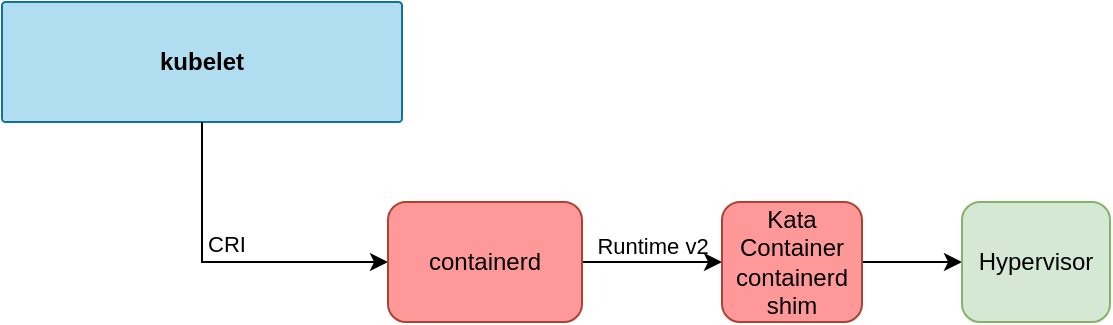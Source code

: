 <mxfile version="12.2.4" pages="1"><diagram id="e7RY_nwocITuE6fXIrLG" name="Pagina-1"><mxGraphModel dx="1260" dy="668" grid="1" gridSize="10" guides="1" tooltips="1" connect="1" arrows="1" fold="1" page="1" pageScale="1" pageWidth="827" pageHeight="1169" math="0" shadow="0"><root><mxCell id="0"/><mxCell id="1" parent="0"/><mxCell id="_a4V93lNjSQjo_0iRL-n-19" value="&lt;b&gt;kubelet&lt;/b&gt;" style="rounded=1;whiteSpace=wrap;html=1;verticalAlign=middle;fillColor=#b1ddf0;strokeColor=#10739e;arcSize=3;" parent="1" vertex="1"><mxGeometry x="90" y="310" width="200" height="60" as="geometry"/></mxCell><mxCell id="_a4V93lNjSQjo_0iRL-n-3" value="CRI" style="edgeStyle=orthogonalEdgeStyle;rounded=0;orthogonalLoop=1;jettySize=auto;html=1;labelBackgroundColor=none;labelPosition=center;verticalLabelPosition=top;align=center;verticalAlign=bottom;" parent="1" source="_a4V93lNjSQjo_0iRL-n-19" target="_a4V93lNjSQjo_0iRL-n-2" edge="1"><mxGeometry relative="1" as="geometry"><mxPoint x="230" y="440" as="sourcePoint"/><Array as="points"><mxPoint x="190" y="440"/></Array></mxGeometry></mxCell><mxCell id="_a4V93lNjSQjo_0iRL-n-5" value="Runtime v2" style="edgeStyle=orthogonalEdgeStyle;rounded=0;orthogonalLoop=1;jettySize=auto;html=1;labelBackgroundColor=none;labelPosition=center;verticalLabelPosition=top;align=center;verticalAlign=bottom;" parent="1" source="_a4V93lNjSQjo_0iRL-n-2" edge="1"><mxGeometry relative="1" as="geometry"><mxPoint x="450" y="440" as="targetPoint"/></mxGeometry></mxCell><mxCell id="_a4V93lNjSQjo_0iRL-n-2" value="containerd" style="whiteSpace=wrap;html=1;rounded=1;strokeColor=#ae4132;fillColor=#FF9999;" parent="1" vertex="1"><mxGeometry x="283" y="410" width="97" height="60" as="geometry"/></mxCell><mxCell id="2" style="edgeStyle=orthogonalEdgeStyle;rounded=0;orthogonalLoop=1;jettySize=auto;html=1;entryX=0;entryY=0.5;entryDx=0;entryDy=0;" parent="1" source="_a4V93lNjSQjo_0iRL-n-4" target="_a4V93lNjSQjo_0iRL-n-6" edge="1"><mxGeometry relative="1" as="geometry"/></mxCell><mxCell id="_a4V93lNjSQjo_0iRL-n-4" value="Kata Container containerd shim" style="whiteSpace=wrap;html=1;rounded=1;strokeColor=#ae4132;fillColor=#FF9999;" parent="1" vertex="1"><mxGeometry x="450" y="410" width="70" height="60" as="geometry"/></mxCell><mxCell id="_a4V93lNjSQjo_0iRL-n-6" value="Hypervisor" style="whiteSpace=wrap;html=1;rounded=1;fillColor=#d5e8d4;strokeColor=#82b366;" parent="1" vertex="1"><mxGeometry x="570" y="410" width="74" height="60" as="geometry"/></mxCell><mxCell id="_a4V93lNjSQjo_0iRL-n-18" value="CRI" style="edgeStyle=orthogonalEdgeStyle;rounded=0;orthogonalLoop=1;jettySize=auto;html=1;labelBackgroundColor=none;" parent="1" edge="1"><mxGeometry x="0.25" y="10" relative="1" as="geometry"><mxPoint as="offset"/><mxPoint x="170" y="250" as="targetPoint"/></mxGeometry></mxCell></root></mxGraphModel></diagram></mxfile>
